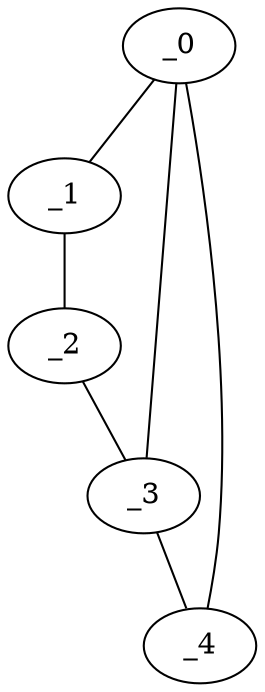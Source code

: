 graph MP1_0012 {
	_0	 [x="1.49916",
		y="1.72336"];
	_1	 [x="2.41209",
		y="3.45084"];
	_0 -- _1;
	_3	 [x="0.481753",
		y="0.752813"];
	_0 -- _3;
	_4	 [x="0.145232",
		y="2.5358"];
	_0 -- _4;
	_2	 [x="2.61048",
		y="0.565337"];
	_1 -- _2;
	_2 -- _3;
	_3 -- _4;
}
